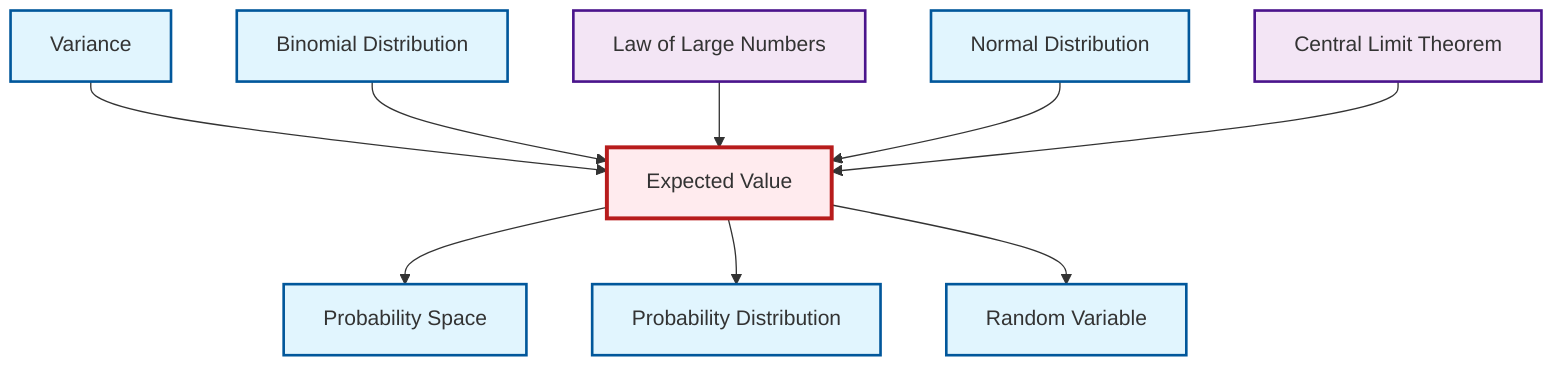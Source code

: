 graph TD
    classDef definition fill:#e1f5fe,stroke:#01579b,stroke-width:2px
    classDef theorem fill:#f3e5f5,stroke:#4a148c,stroke-width:2px
    classDef axiom fill:#fff3e0,stroke:#e65100,stroke-width:2px
    classDef example fill:#e8f5e9,stroke:#1b5e20,stroke-width:2px
    classDef current fill:#ffebee,stroke:#b71c1c,stroke-width:3px
    thm-law-of-large-numbers["Law of Large Numbers"]:::theorem
    def-expectation["Expected Value"]:::definition
    def-binomial-distribution["Binomial Distribution"]:::definition
    def-random-variable["Random Variable"]:::definition
    def-variance["Variance"]:::definition
    def-probability-distribution["Probability Distribution"]:::definition
    def-probability-space["Probability Space"]:::definition
    def-normal-distribution["Normal Distribution"]:::definition
    thm-central-limit["Central Limit Theorem"]:::theorem
    def-variance --> def-expectation
    def-binomial-distribution --> def-expectation
    def-expectation --> def-probability-space
    thm-law-of-large-numbers --> def-expectation
    def-normal-distribution --> def-expectation
    def-expectation --> def-probability-distribution
    thm-central-limit --> def-expectation
    def-expectation --> def-random-variable
    class def-expectation current